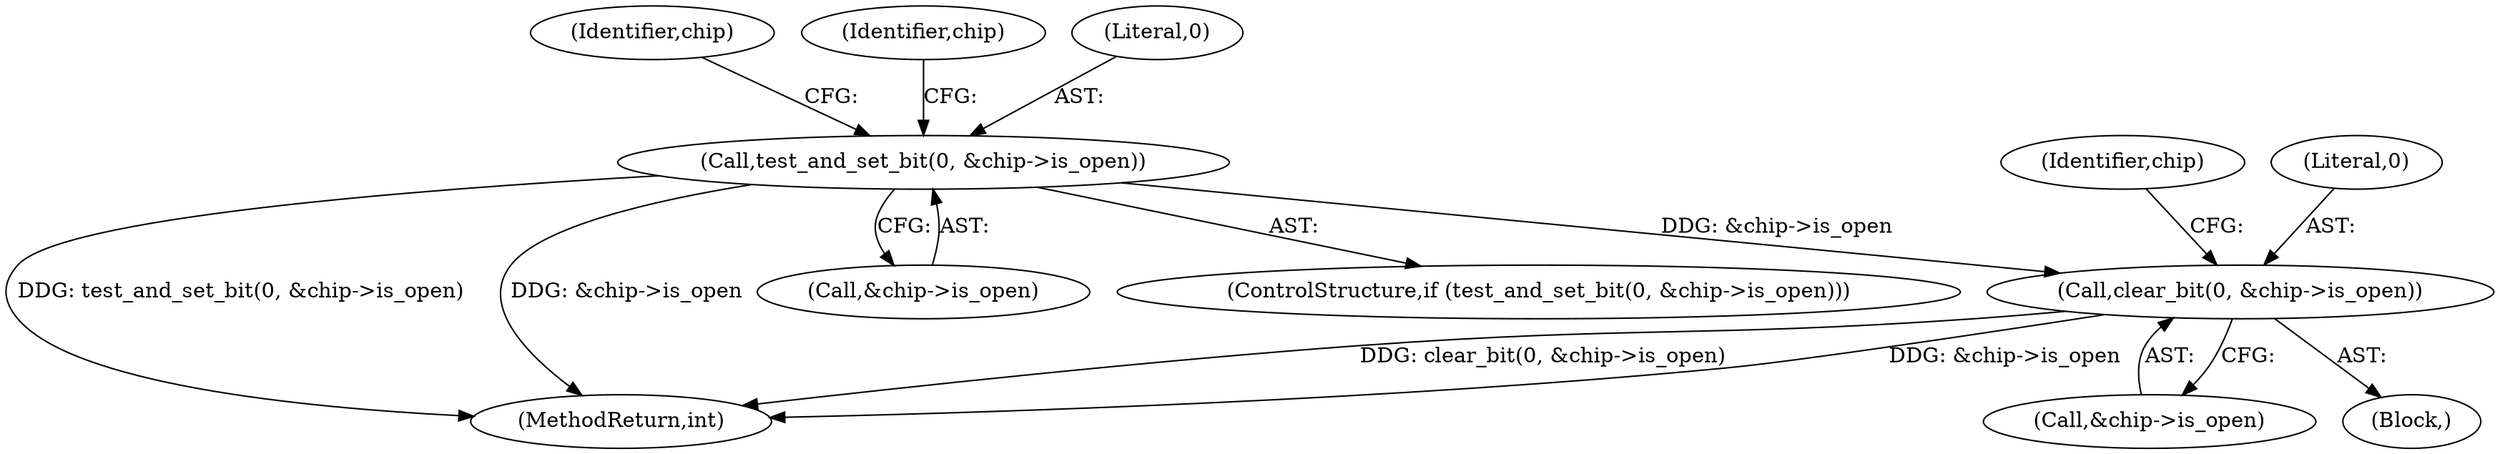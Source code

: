 digraph "0_linux_1309d7afbed112f0e8e90be9af975550caa0076b@pointer" {
"1000179" [label="(Call,clear_bit(0, &chip->is_open))"];
"1000143" [label="(Call,test_and_set_bit(0, &chip->is_open))"];
"1000164" [label="(Identifier,chip)"];
"1000152" [label="(Identifier,chip)"];
"1000179" [label="(Call,clear_bit(0, &chip->is_open))"];
"1000178" [label="(Block,)"];
"1000187" [label="(Identifier,chip)"];
"1000180" [label="(Literal,0)"];
"1000142" [label="(ControlStructure,if (test_and_set_bit(0, &chip->is_open)))"];
"1000143" [label="(Call,test_and_set_bit(0, &chip->is_open))"];
"1000181" [label="(Call,&chip->is_open)"];
"1000144" [label="(Literal,0)"];
"1000205" [label="(MethodReturn,int)"];
"1000145" [label="(Call,&chip->is_open)"];
"1000179" -> "1000178"  [label="AST: "];
"1000179" -> "1000181"  [label="CFG: "];
"1000180" -> "1000179"  [label="AST: "];
"1000181" -> "1000179"  [label="AST: "];
"1000187" -> "1000179"  [label="CFG: "];
"1000179" -> "1000205"  [label="DDG: clear_bit(0, &chip->is_open)"];
"1000179" -> "1000205"  [label="DDG: &chip->is_open"];
"1000143" -> "1000179"  [label="DDG: &chip->is_open"];
"1000143" -> "1000142"  [label="AST: "];
"1000143" -> "1000145"  [label="CFG: "];
"1000144" -> "1000143"  [label="AST: "];
"1000145" -> "1000143"  [label="AST: "];
"1000152" -> "1000143"  [label="CFG: "];
"1000164" -> "1000143"  [label="CFG: "];
"1000143" -> "1000205"  [label="DDG: test_and_set_bit(0, &chip->is_open)"];
"1000143" -> "1000205"  [label="DDG: &chip->is_open"];
}
